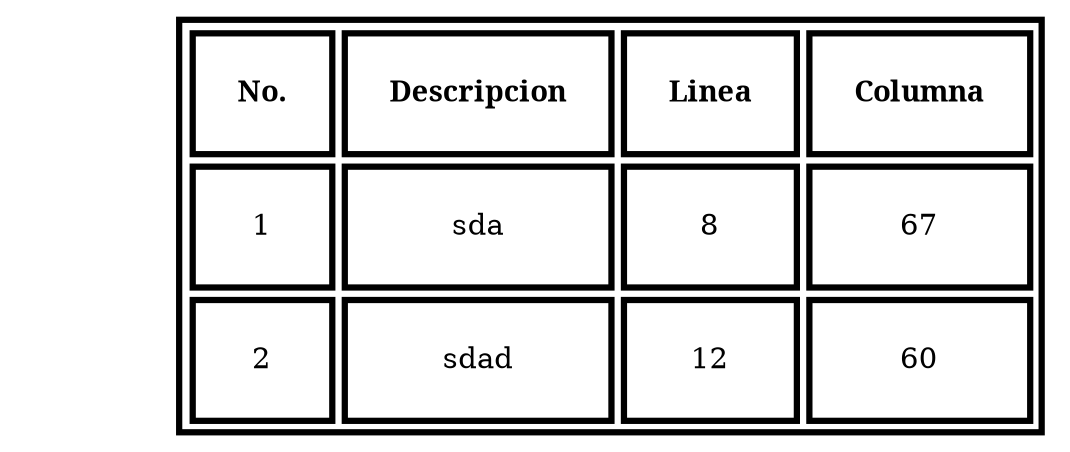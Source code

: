 digraph G {Start[label="", shape=none]
a0[shape=none label=<<TABLE align="center" border="3" cellspacing="3" cellpadding="20"><TR><TD><FONT FACE="bold">No.</FONT></TD><TD><FONT FACE="bold">Descripcion</FONT></TD><TD><FONT FACE="bold">Linea</FONT></TD><TD><FONT FACE="bold">Columna</FONT></TD></TR><TR><TD>1</TD><TD>sda</TD><TD>8</TD><TD>67</TD></TR><TR><TD>2</TD><TD>sdad</TD><TD>12</TD><TD>60</TD></TR></TABLE>>];}